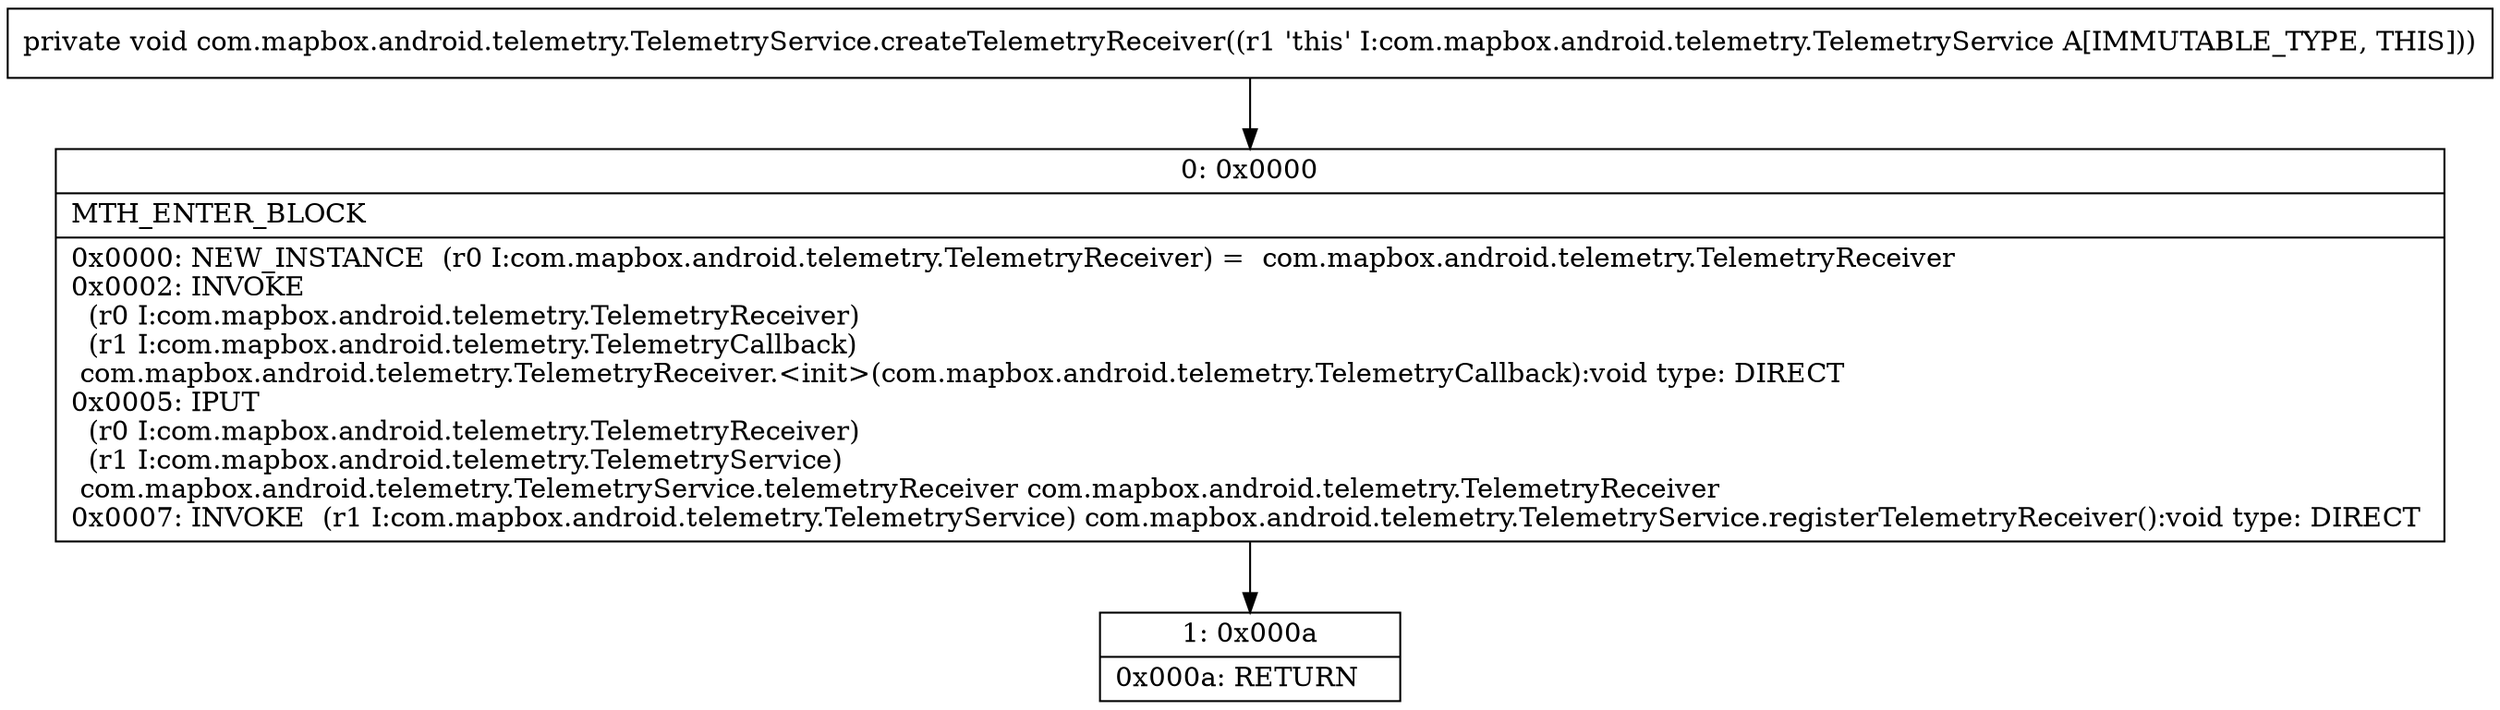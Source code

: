 digraph "CFG forcom.mapbox.android.telemetry.TelemetryService.createTelemetryReceiver()V" {
Node_0 [shape=record,label="{0\:\ 0x0000|MTH_ENTER_BLOCK\l|0x0000: NEW_INSTANCE  (r0 I:com.mapbox.android.telemetry.TelemetryReceiver) =  com.mapbox.android.telemetry.TelemetryReceiver \l0x0002: INVOKE  \l  (r0 I:com.mapbox.android.telemetry.TelemetryReceiver)\l  (r1 I:com.mapbox.android.telemetry.TelemetryCallback)\l com.mapbox.android.telemetry.TelemetryReceiver.\<init\>(com.mapbox.android.telemetry.TelemetryCallback):void type: DIRECT \l0x0005: IPUT  \l  (r0 I:com.mapbox.android.telemetry.TelemetryReceiver)\l  (r1 I:com.mapbox.android.telemetry.TelemetryService)\l com.mapbox.android.telemetry.TelemetryService.telemetryReceiver com.mapbox.android.telemetry.TelemetryReceiver \l0x0007: INVOKE  (r1 I:com.mapbox.android.telemetry.TelemetryService) com.mapbox.android.telemetry.TelemetryService.registerTelemetryReceiver():void type: DIRECT \l}"];
Node_1 [shape=record,label="{1\:\ 0x000a|0x000a: RETURN   \l}"];
MethodNode[shape=record,label="{private void com.mapbox.android.telemetry.TelemetryService.createTelemetryReceiver((r1 'this' I:com.mapbox.android.telemetry.TelemetryService A[IMMUTABLE_TYPE, THIS])) }"];
MethodNode -> Node_0;
Node_0 -> Node_1;
}

